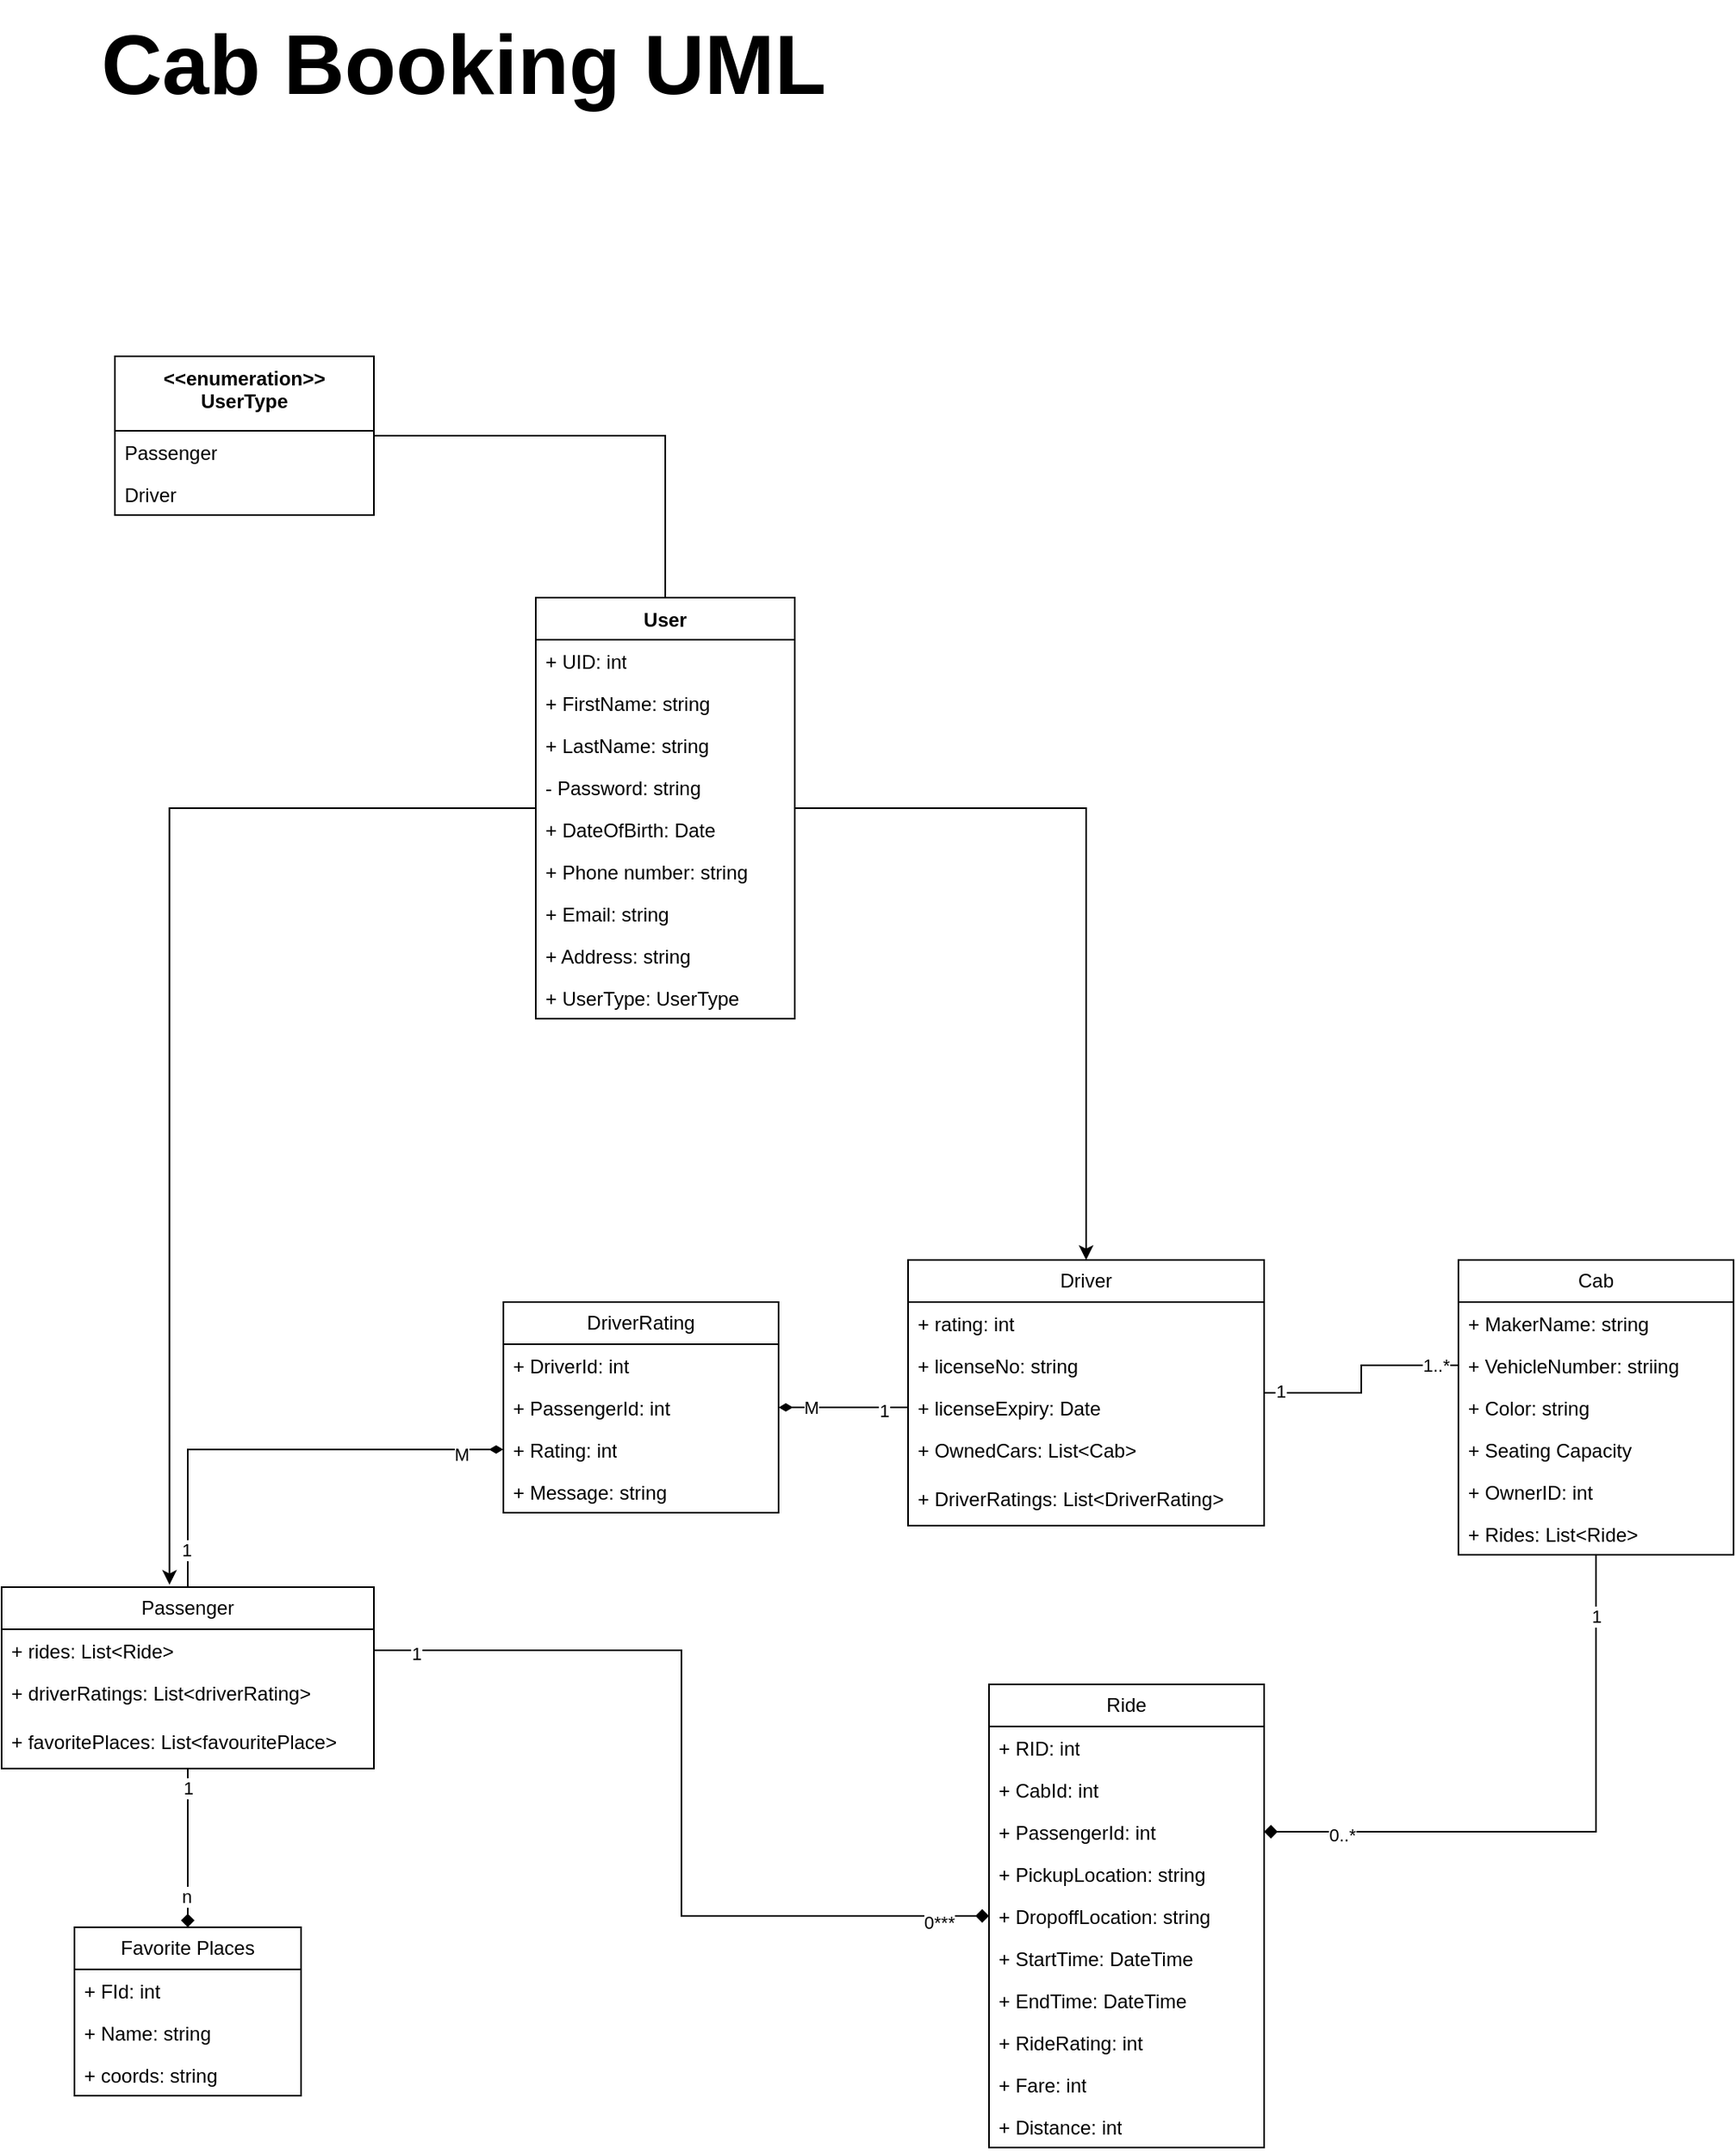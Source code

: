<mxfile version="24.4.4" type="device">
  <diagram name="Page-1" id="c4acf3e9-155e-7222-9cf6-157b1a14988f">
    <mxGraphModel dx="2835" dy="2333" grid="1" gridSize="10" guides="1" tooltips="1" connect="1" arrows="1" fold="1" page="1" pageScale="1" pageWidth="850" pageHeight="1100" background="#ffffff" math="0" shadow="0">
      <root>
        <mxCell id="0" />
        <mxCell id="1" parent="0" />
        <mxCell id="2kavzhe_AL1ENrhwxwB0-51" style="edgeStyle=orthogonalEdgeStyle;rounded=0;orthogonalLoop=1;jettySize=auto;html=1;entryX=0.5;entryY=0;entryDx=0;entryDy=0;" edge="1" parent="1" source="9ut2bFuKUIEU187gpDCr-6" target="9ut2bFuKUIEU187gpDCr-37">
          <mxGeometry relative="1" as="geometry" />
        </mxCell>
        <mxCell id="9ut2bFuKUIEU187gpDCr-6" value="User" style="swimlane;fontStyle=1;align=center;verticalAlign=top;childLayout=stackLayout;horizontal=1;startSize=26;horizontalStack=0;resizeParent=1;resizeParentMax=0;resizeLast=0;collapsible=1;marginBottom=0;whiteSpace=wrap;html=1;" parent="1" vertex="1">
          <mxGeometry x="30" y="29" width="160" height="260" as="geometry">
            <mxRectangle x="280" y="90" width="70" height="30" as="alternateBounds" />
          </mxGeometry>
        </mxCell>
        <mxCell id="9ut2bFuKUIEU187gpDCr-7" value="+ UID: int" style="text;strokeColor=none;fillColor=none;align=left;verticalAlign=top;spacingLeft=4;spacingRight=4;overflow=hidden;rotatable=0;points=[[0,0.5],[1,0.5]];portConstraint=eastwest;whiteSpace=wrap;html=1;" parent="9ut2bFuKUIEU187gpDCr-6" vertex="1">
          <mxGeometry y="26" width="160" height="26" as="geometry" />
        </mxCell>
        <mxCell id="9ut2bFuKUIEU187gpDCr-15" value="+ FirstName: string" style="text;strokeColor=none;fillColor=none;align=left;verticalAlign=top;spacingLeft=4;spacingRight=4;overflow=hidden;rotatable=0;points=[[0,0.5],[1,0.5]];portConstraint=eastwest;whiteSpace=wrap;html=1;" parent="9ut2bFuKUIEU187gpDCr-6" vertex="1">
          <mxGeometry y="52" width="160" height="26" as="geometry" />
        </mxCell>
        <mxCell id="9ut2bFuKUIEU187gpDCr-17" value="+ LastName: string" style="text;strokeColor=none;fillColor=none;align=left;verticalAlign=top;spacingLeft=4;spacingRight=4;overflow=hidden;rotatable=0;points=[[0,0.5],[1,0.5]];portConstraint=eastwest;whiteSpace=wrap;html=1;" parent="9ut2bFuKUIEU187gpDCr-6" vertex="1">
          <mxGeometry y="78" width="160" height="26" as="geometry" />
        </mxCell>
        <mxCell id="9ut2bFuKUIEU187gpDCr-18" value="- Password: string" style="text;strokeColor=none;fillColor=none;align=left;verticalAlign=top;spacingLeft=4;spacingRight=4;overflow=hidden;rotatable=0;points=[[0,0.5],[1,0.5]];portConstraint=eastwest;whiteSpace=wrap;html=1;" parent="9ut2bFuKUIEU187gpDCr-6" vertex="1">
          <mxGeometry y="104" width="160" height="26" as="geometry" />
        </mxCell>
        <mxCell id="9ut2bFuKUIEU187gpDCr-19" value="+ DateOfBirth: Date" style="text;strokeColor=none;fillColor=none;align=left;verticalAlign=top;spacingLeft=4;spacingRight=4;overflow=hidden;rotatable=0;points=[[0,0.5],[1,0.5]];portConstraint=eastwest;whiteSpace=wrap;html=1;" parent="9ut2bFuKUIEU187gpDCr-6" vertex="1">
          <mxGeometry y="130" width="160" height="26" as="geometry" />
        </mxCell>
        <mxCell id="9ut2bFuKUIEU187gpDCr-21" value="+ Phone number: string" style="text;strokeColor=none;fillColor=none;align=left;verticalAlign=top;spacingLeft=4;spacingRight=4;overflow=hidden;rotatable=0;points=[[0,0.5],[1,0.5]];portConstraint=eastwest;whiteSpace=wrap;html=1;" parent="9ut2bFuKUIEU187gpDCr-6" vertex="1">
          <mxGeometry y="156" width="160" height="26" as="geometry" />
        </mxCell>
        <mxCell id="9ut2bFuKUIEU187gpDCr-22" value="+ Email: string" style="text;strokeColor=none;fillColor=none;align=left;verticalAlign=top;spacingLeft=4;spacingRight=4;overflow=hidden;rotatable=0;points=[[0,0.5],[1,0.5]];portConstraint=eastwest;whiteSpace=wrap;html=1;" parent="9ut2bFuKUIEU187gpDCr-6" vertex="1">
          <mxGeometry y="182" width="160" height="26" as="geometry" />
        </mxCell>
        <mxCell id="9ut2bFuKUIEU187gpDCr-23" value="+ Address: string" style="text;strokeColor=none;fillColor=none;align=left;verticalAlign=top;spacingLeft=4;spacingRight=4;overflow=hidden;rotatable=0;points=[[0,0.5],[1,0.5]];portConstraint=eastwest;whiteSpace=wrap;html=1;" parent="9ut2bFuKUIEU187gpDCr-6" vertex="1">
          <mxGeometry y="208" width="160" height="26" as="geometry" />
        </mxCell>
        <mxCell id="9ut2bFuKUIEU187gpDCr-29" value="+ UserType: UserType" style="text;strokeColor=none;fillColor=none;align=left;verticalAlign=top;spacingLeft=4;spacingRight=4;overflow=hidden;rotatable=0;points=[[0,0.5],[1,0.5]];portConstraint=eastwest;whiteSpace=wrap;html=1;" parent="9ut2bFuKUIEU187gpDCr-6" vertex="1">
          <mxGeometry y="234" width="160" height="26" as="geometry" />
        </mxCell>
        <mxCell id="2kavzhe_AL1ENrhwxwB0-54" style="edgeStyle=orthogonalEdgeStyle;rounded=0;orthogonalLoop=1;jettySize=auto;html=1;endArrow=none;endFill=0;" edge="1" parent="1" source="9ut2bFuKUIEU187gpDCr-25" target="9ut2bFuKUIEU187gpDCr-6">
          <mxGeometry relative="1" as="geometry" />
        </mxCell>
        <mxCell id="9ut2bFuKUIEU187gpDCr-25" value="&lt;div&gt;&amp;lt;&amp;lt;enumeration&amp;gt;&amp;gt;&lt;/div&gt;UserType" style="swimlane;fontStyle=1;align=center;verticalAlign=top;childLayout=stackLayout;horizontal=1;startSize=46;horizontalStack=0;resizeParent=1;resizeParentMax=0;resizeLast=0;collapsible=1;marginBottom=0;whiteSpace=wrap;html=1;" parent="1" vertex="1">
          <mxGeometry x="-230" y="-120" width="160" height="98" as="geometry" />
        </mxCell>
        <mxCell id="9ut2bFuKUIEU187gpDCr-26" value="Passenger" style="text;strokeColor=none;fillColor=none;align=left;verticalAlign=top;spacingLeft=4;spacingRight=4;overflow=hidden;rotatable=0;points=[[0,0.5],[1,0.5]];portConstraint=eastwest;whiteSpace=wrap;html=1;" parent="9ut2bFuKUIEU187gpDCr-25" vertex="1">
          <mxGeometry y="46" width="160" height="26" as="geometry" />
        </mxCell>
        <mxCell id="9ut2bFuKUIEU187gpDCr-30" value="Driver" style="text;strokeColor=none;fillColor=none;align=left;verticalAlign=top;spacingLeft=4;spacingRight=4;overflow=hidden;rotatable=0;points=[[0,0.5],[1,0.5]];portConstraint=eastwest;whiteSpace=wrap;html=1;" parent="9ut2bFuKUIEU187gpDCr-25" vertex="1">
          <mxGeometry y="72" width="160" height="26" as="geometry" />
        </mxCell>
        <mxCell id="2kavzhe_AL1ENrhwxwB0-38" style="edgeStyle=orthogonalEdgeStyle;rounded=0;orthogonalLoop=1;jettySize=auto;html=1;entryX=0;entryY=0.5;entryDx=0;entryDy=0;endArrow=none;endFill=0;" edge="1" parent="1" source="9ut2bFuKUIEU187gpDCr-37" target="9ut2bFuKUIEU187gpDCr-43">
          <mxGeometry relative="1" as="geometry" />
        </mxCell>
        <mxCell id="2kavzhe_AL1ENrhwxwB0-39" value="1" style="edgeLabel;html=1;align=center;verticalAlign=middle;resizable=0;points=[];" vertex="1" connectable="0" parent="2kavzhe_AL1ENrhwxwB0-38">
          <mxGeometry x="-0.854" y="1" relative="1" as="geometry">
            <mxPoint as="offset" />
          </mxGeometry>
        </mxCell>
        <mxCell id="2kavzhe_AL1ENrhwxwB0-40" value="1..*" style="edgeLabel;html=1;align=center;verticalAlign=middle;resizable=0;points=[];" vertex="1" connectable="0" parent="2kavzhe_AL1ENrhwxwB0-38">
          <mxGeometry x="0.796" relative="1" as="geometry">
            <mxPoint as="offset" />
          </mxGeometry>
        </mxCell>
        <mxCell id="9ut2bFuKUIEU187gpDCr-37" value="Driver" style="swimlane;fontStyle=0;childLayout=stackLayout;horizontal=1;startSize=26;fillColor=none;horizontalStack=0;resizeParent=1;resizeParentMax=0;resizeLast=0;collapsible=1;marginBottom=0;whiteSpace=wrap;html=1;" parent="1" vertex="1">
          <mxGeometry x="260" y="438" width="220" height="164" as="geometry" />
        </mxCell>
        <mxCell id="9ut2bFuKUIEU187gpDCr-38" value="+ rating: int" style="text;strokeColor=none;fillColor=none;align=left;verticalAlign=top;spacingLeft=4;spacingRight=4;overflow=hidden;rotatable=0;points=[[0,0.5],[1,0.5]];portConstraint=eastwest;whiteSpace=wrap;html=1;" parent="9ut2bFuKUIEU187gpDCr-37" vertex="1">
          <mxGeometry y="26" width="220" height="26" as="geometry" />
        </mxCell>
        <mxCell id="9ut2bFuKUIEU187gpDCr-39" value="+ licenseNo: string" style="text;strokeColor=none;fillColor=none;align=left;verticalAlign=top;spacingLeft=4;spacingRight=4;overflow=hidden;rotatable=0;points=[[0,0.5],[1,0.5]];portConstraint=eastwest;whiteSpace=wrap;html=1;" parent="9ut2bFuKUIEU187gpDCr-37" vertex="1">
          <mxGeometry y="52" width="220" height="26" as="geometry" />
        </mxCell>
        <mxCell id="9ut2bFuKUIEU187gpDCr-40" value="+ licenseExpiry: Date" style="text;strokeColor=none;fillColor=none;align=left;verticalAlign=top;spacingLeft=4;spacingRight=4;overflow=hidden;rotatable=0;points=[[0,0.5],[1,0.5]];portConstraint=eastwest;whiteSpace=wrap;html=1;" parent="9ut2bFuKUIEU187gpDCr-37" vertex="1">
          <mxGeometry y="78" width="220" height="26" as="geometry" />
        </mxCell>
        <mxCell id="2kavzhe_AL1ENrhwxwB0-25" value="+ OwnedCars: List&amp;lt;Cab&amp;gt;" style="text;strokeColor=none;fillColor=none;align=left;verticalAlign=top;spacingLeft=4;spacingRight=4;overflow=hidden;rotatable=0;points=[[0,0.5],[1,0.5]];portConstraint=eastwest;whiteSpace=wrap;html=1;" vertex="1" parent="9ut2bFuKUIEU187gpDCr-37">
          <mxGeometry y="104" width="220" height="30" as="geometry" />
        </mxCell>
        <mxCell id="2kavzhe_AL1ENrhwxwB0-49" value="+ DriverRatings: List&amp;lt;DriverRating&amp;gt;" style="text;strokeColor=none;fillColor=none;align=left;verticalAlign=top;spacingLeft=4;spacingRight=4;overflow=hidden;rotatable=0;points=[[0,0.5],[1,0.5]];portConstraint=eastwest;whiteSpace=wrap;html=1;" vertex="1" parent="9ut2bFuKUIEU187gpDCr-37">
          <mxGeometry y="134" width="220" height="30" as="geometry" />
        </mxCell>
        <mxCell id="2kavzhe_AL1ENrhwxwB0-35" style="edgeStyle=orthogonalEdgeStyle;rounded=0;orthogonalLoop=1;jettySize=auto;html=1;entryX=1;entryY=0.5;entryDx=0;entryDy=0;endArrow=diamond;endFill=1;" edge="1" parent="1" source="9ut2bFuKUIEU187gpDCr-41" target="2kavzhe_AL1ENrhwxwB0-8">
          <mxGeometry relative="1" as="geometry" />
        </mxCell>
        <mxCell id="2kavzhe_AL1ENrhwxwB0-36" value="1" style="edgeLabel;html=1;align=center;verticalAlign=middle;resizable=0;points=[];" vertex="1" connectable="0" parent="2kavzhe_AL1ENrhwxwB0-35">
          <mxGeometry x="-0.801" relative="1" as="geometry">
            <mxPoint as="offset" />
          </mxGeometry>
        </mxCell>
        <mxCell id="2kavzhe_AL1ENrhwxwB0-37" value="0..*" style="edgeLabel;html=1;align=center;verticalAlign=middle;resizable=0;points=[];" vertex="1" connectable="0" parent="2kavzhe_AL1ENrhwxwB0-35">
          <mxGeometry x="0.74" y="2" relative="1" as="geometry">
            <mxPoint x="-1" as="offset" />
          </mxGeometry>
        </mxCell>
        <mxCell id="9ut2bFuKUIEU187gpDCr-41" value="Cab" style="swimlane;fontStyle=0;childLayout=stackLayout;horizontal=1;startSize=26;fillColor=none;horizontalStack=0;resizeParent=1;resizeParentMax=0;resizeLast=0;collapsible=1;marginBottom=0;whiteSpace=wrap;html=1;" parent="1" vertex="1">
          <mxGeometry x="600" y="438" width="170" height="182" as="geometry" />
        </mxCell>
        <mxCell id="9ut2bFuKUIEU187gpDCr-42" value="+ MakerName: string" style="text;strokeColor=none;fillColor=none;align=left;verticalAlign=top;spacingLeft=4;spacingRight=4;overflow=hidden;rotatable=0;points=[[0,0.5],[1,0.5]];portConstraint=eastwest;whiteSpace=wrap;html=1;" parent="9ut2bFuKUIEU187gpDCr-41" vertex="1">
          <mxGeometry y="26" width="170" height="26" as="geometry" />
        </mxCell>
        <mxCell id="9ut2bFuKUIEU187gpDCr-43" value="+ VehicleNumber: striing" style="text;strokeColor=none;fillColor=none;align=left;verticalAlign=top;spacingLeft=4;spacingRight=4;overflow=hidden;rotatable=0;points=[[0,0.5],[1,0.5]];portConstraint=eastwest;whiteSpace=wrap;html=1;" parent="9ut2bFuKUIEU187gpDCr-41" vertex="1">
          <mxGeometry y="52" width="170" height="26" as="geometry" />
        </mxCell>
        <mxCell id="9ut2bFuKUIEU187gpDCr-44" value="+ Color: string" style="text;strokeColor=none;fillColor=none;align=left;verticalAlign=top;spacingLeft=4;spacingRight=4;overflow=hidden;rotatable=0;points=[[0,0.5],[1,0.5]];portConstraint=eastwest;whiteSpace=wrap;html=1;" parent="9ut2bFuKUIEU187gpDCr-41" vertex="1">
          <mxGeometry y="78" width="170" height="26" as="geometry" />
        </mxCell>
        <mxCell id="9ut2bFuKUIEU187gpDCr-45" value="+ Seating Capacity" style="text;strokeColor=none;fillColor=none;align=left;verticalAlign=top;spacingLeft=4;spacingRight=4;overflow=hidden;rotatable=0;points=[[0,0.5],[1,0.5]];portConstraint=eastwest;whiteSpace=wrap;html=1;" parent="9ut2bFuKUIEU187gpDCr-41" vertex="1">
          <mxGeometry y="104" width="170" height="26" as="geometry" />
        </mxCell>
        <mxCell id="2kavzhe_AL1ENrhwxwB0-22" value="+ OwnerID: int" style="text;strokeColor=none;fillColor=none;align=left;verticalAlign=top;spacingLeft=4;spacingRight=4;overflow=hidden;rotatable=0;points=[[0,0.5],[1,0.5]];portConstraint=eastwest;whiteSpace=wrap;html=1;" vertex="1" parent="9ut2bFuKUIEU187gpDCr-41">
          <mxGeometry y="130" width="170" height="26" as="geometry" />
        </mxCell>
        <mxCell id="2kavzhe_AL1ENrhwxwB0-26" value="+ Rides: List&amp;lt;Ride&amp;gt;" style="text;strokeColor=none;fillColor=none;align=left;verticalAlign=top;spacingLeft=4;spacingRight=4;overflow=hidden;rotatable=0;points=[[0,0.5],[1,0.5]];portConstraint=eastwest;whiteSpace=wrap;html=1;" vertex="1" parent="9ut2bFuKUIEU187gpDCr-41">
          <mxGeometry y="156" width="170" height="26" as="geometry" />
        </mxCell>
        <mxCell id="2kavzhe_AL1ENrhwxwB0-47" value="" style="edgeStyle=orthogonalEdgeStyle;rounded=0;orthogonalLoop=1;jettySize=auto;html=1;endArrow=diamondThin;endFill=1;" edge="1" parent="1" source="2kavzhe_AL1ENrhwxwB0-1" target="2kavzhe_AL1ENrhwxwB0-13">
          <mxGeometry relative="1" as="geometry" />
        </mxCell>
        <mxCell id="2kavzhe_AL1ENrhwxwB0-65" value="M" style="edgeLabel;html=1;align=center;verticalAlign=middle;resizable=0;points=[];" vertex="1" connectable="0" parent="2kavzhe_AL1ENrhwxwB0-47">
          <mxGeometry x="0.813" y="-3" relative="1" as="geometry">
            <mxPoint as="offset" />
          </mxGeometry>
        </mxCell>
        <mxCell id="2kavzhe_AL1ENrhwxwB0-66" value="1" style="edgeLabel;html=1;align=center;verticalAlign=middle;resizable=0;points=[];" vertex="1" connectable="0" parent="2kavzhe_AL1ENrhwxwB0-47">
          <mxGeometry x="-0.833" y="1" relative="1" as="geometry">
            <mxPoint as="offset" />
          </mxGeometry>
        </mxCell>
        <mxCell id="2kavzhe_AL1ENrhwxwB0-62" style="edgeStyle=orthogonalEdgeStyle;rounded=0;orthogonalLoop=1;jettySize=auto;html=1;endArrow=diamond;endFill=1;" edge="1" parent="1" source="2kavzhe_AL1ENrhwxwB0-1" target="2kavzhe_AL1ENrhwxwB0-58">
          <mxGeometry relative="1" as="geometry" />
        </mxCell>
        <mxCell id="2kavzhe_AL1ENrhwxwB0-63" value="n" style="edgeLabel;html=1;align=center;verticalAlign=middle;resizable=0;points=[];" vertex="1" connectable="0" parent="2kavzhe_AL1ENrhwxwB0-62">
          <mxGeometry x="0.608" y="-1" relative="1" as="geometry">
            <mxPoint as="offset" />
          </mxGeometry>
        </mxCell>
        <mxCell id="2kavzhe_AL1ENrhwxwB0-64" value="1" style="edgeLabel;html=1;align=center;verticalAlign=middle;resizable=0;points=[];" vertex="1" connectable="0" parent="2kavzhe_AL1ENrhwxwB0-62">
          <mxGeometry x="-0.766" y="2" relative="1" as="geometry">
            <mxPoint x="-2" as="offset" />
          </mxGeometry>
        </mxCell>
        <mxCell id="2kavzhe_AL1ENrhwxwB0-1" value="Passenger" style="swimlane;fontStyle=0;childLayout=stackLayout;horizontal=1;startSize=26;fillColor=none;horizontalStack=0;resizeParent=1;resizeParentMax=0;resizeLast=0;collapsible=1;marginBottom=0;whiteSpace=wrap;html=1;" vertex="1" parent="1">
          <mxGeometry x="-300" y="640" width="230" height="112" as="geometry" />
        </mxCell>
        <mxCell id="2kavzhe_AL1ENrhwxwB0-4" value="+ rides: List&amp;lt;Ride&amp;gt;" style="text;strokeColor=none;fillColor=none;align=left;verticalAlign=top;spacingLeft=4;spacingRight=4;overflow=hidden;rotatable=0;points=[[0,0.5],[1,0.5]];portConstraint=eastwest;whiteSpace=wrap;html=1;" vertex="1" parent="2kavzhe_AL1ENrhwxwB0-1">
          <mxGeometry y="26" width="230" height="26" as="geometry" />
        </mxCell>
        <mxCell id="2kavzhe_AL1ENrhwxwB0-23" value="+ driverRatings: List&amp;lt;driverRating&amp;gt;" style="text;strokeColor=none;fillColor=none;align=left;verticalAlign=top;spacingLeft=4;spacingRight=4;overflow=hidden;rotatable=0;points=[[0,0.5],[1,0.5]];portConstraint=eastwest;whiteSpace=wrap;html=1;" vertex="1" parent="2kavzhe_AL1ENrhwxwB0-1">
          <mxGeometry y="52" width="230" height="30" as="geometry" />
        </mxCell>
        <mxCell id="2kavzhe_AL1ENrhwxwB0-24" value="+ favoritePlaces: List&amp;lt;favouritePlace&amp;gt;" style="text;strokeColor=none;fillColor=none;align=left;verticalAlign=top;spacingLeft=4;spacingRight=4;overflow=hidden;rotatable=0;points=[[0,0.5],[1,0.5]];portConstraint=eastwest;whiteSpace=wrap;html=1;" vertex="1" parent="2kavzhe_AL1ENrhwxwB0-1">
          <mxGeometry y="82" width="230" height="30" as="geometry" />
        </mxCell>
        <mxCell id="2kavzhe_AL1ENrhwxwB0-5" value="Ride" style="swimlane;fontStyle=0;childLayout=stackLayout;horizontal=1;startSize=26;fillColor=none;horizontalStack=0;resizeParent=1;resizeParentMax=0;resizeLast=0;collapsible=1;marginBottom=0;whiteSpace=wrap;html=1;" vertex="1" parent="1">
          <mxGeometry x="310" y="700" width="170" height="286" as="geometry" />
        </mxCell>
        <mxCell id="2kavzhe_AL1ENrhwxwB0-6" value="+ RID: int" style="text;strokeColor=none;fillColor=none;align=left;verticalAlign=top;spacingLeft=4;spacingRight=4;overflow=hidden;rotatable=0;points=[[0,0.5],[1,0.5]];portConstraint=eastwest;whiteSpace=wrap;html=1;" vertex="1" parent="2kavzhe_AL1ENrhwxwB0-5">
          <mxGeometry y="26" width="170" height="26" as="geometry" />
        </mxCell>
        <mxCell id="2kavzhe_AL1ENrhwxwB0-7" value="+ CabId: int" style="text;strokeColor=none;fillColor=none;align=left;verticalAlign=top;spacingLeft=4;spacingRight=4;overflow=hidden;rotatable=0;points=[[0,0.5],[1,0.5]];portConstraint=eastwest;whiteSpace=wrap;html=1;" vertex="1" parent="2kavzhe_AL1ENrhwxwB0-5">
          <mxGeometry y="52" width="170" height="26" as="geometry" />
        </mxCell>
        <mxCell id="2kavzhe_AL1ENrhwxwB0-8" value="+ PassengerId: int" style="text;strokeColor=none;fillColor=none;align=left;verticalAlign=top;spacingLeft=4;spacingRight=4;overflow=hidden;rotatable=0;points=[[0,0.5],[1,0.5]];portConstraint=eastwest;whiteSpace=wrap;html=1;" vertex="1" parent="2kavzhe_AL1ENrhwxwB0-5">
          <mxGeometry y="78" width="170" height="26" as="geometry" />
        </mxCell>
        <mxCell id="2kavzhe_AL1ENrhwxwB0-27" value="+ PickupLocation: string" style="text;strokeColor=none;fillColor=none;align=left;verticalAlign=top;spacingLeft=4;spacingRight=4;overflow=hidden;rotatable=0;points=[[0,0.5],[1,0.5]];portConstraint=eastwest;whiteSpace=wrap;html=1;" vertex="1" parent="2kavzhe_AL1ENrhwxwB0-5">
          <mxGeometry y="104" width="170" height="26" as="geometry" />
        </mxCell>
        <mxCell id="2kavzhe_AL1ENrhwxwB0-28" value="+ DropoffLocation: string" style="text;strokeColor=none;fillColor=none;align=left;verticalAlign=top;spacingLeft=4;spacingRight=4;overflow=hidden;rotatable=0;points=[[0,0.5],[1,0.5]];portConstraint=eastwest;whiteSpace=wrap;html=1;" vertex="1" parent="2kavzhe_AL1ENrhwxwB0-5">
          <mxGeometry y="130" width="170" height="26" as="geometry" />
        </mxCell>
        <mxCell id="2kavzhe_AL1ENrhwxwB0-29" value="+ StartTime: DateTime" style="text;strokeColor=none;fillColor=none;align=left;verticalAlign=top;spacingLeft=4;spacingRight=4;overflow=hidden;rotatable=0;points=[[0,0.5],[1,0.5]];portConstraint=eastwest;whiteSpace=wrap;html=1;" vertex="1" parent="2kavzhe_AL1ENrhwxwB0-5">
          <mxGeometry y="156" width="170" height="26" as="geometry" />
        </mxCell>
        <mxCell id="2kavzhe_AL1ENrhwxwB0-30" value="+ EndTime: DateTime" style="text;strokeColor=none;fillColor=none;align=left;verticalAlign=top;spacingLeft=4;spacingRight=4;overflow=hidden;rotatable=0;points=[[0,0.5],[1,0.5]];portConstraint=eastwest;whiteSpace=wrap;html=1;" vertex="1" parent="2kavzhe_AL1ENrhwxwB0-5">
          <mxGeometry y="182" width="170" height="26" as="geometry" />
        </mxCell>
        <mxCell id="2kavzhe_AL1ENrhwxwB0-31" value="+ RideRating: int" style="text;strokeColor=none;fillColor=none;align=left;verticalAlign=top;spacingLeft=4;spacingRight=4;overflow=hidden;rotatable=0;points=[[0,0.5],[1,0.5]];portConstraint=eastwest;whiteSpace=wrap;html=1;" vertex="1" parent="2kavzhe_AL1ENrhwxwB0-5">
          <mxGeometry y="208" width="170" height="26" as="geometry" />
        </mxCell>
        <mxCell id="2kavzhe_AL1ENrhwxwB0-33" value="+ Fare: int" style="text;strokeColor=none;fillColor=none;align=left;verticalAlign=top;spacingLeft=4;spacingRight=4;overflow=hidden;rotatable=0;points=[[0,0.5],[1,0.5]];portConstraint=eastwest;whiteSpace=wrap;html=1;" vertex="1" parent="2kavzhe_AL1ENrhwxwB0-5">
          <mxGeometry y="234" width="170" height="26" as="geometry" />
        </mxCell>
        <mxCell id="2kavzhe_AL1ENrhwxwB0-34" value="+ Distance: int" style="text;strokeColor=none;fillColor=none;align=left;verticalAlign=top;spacingLeft=4;spacingRight=4;overflow=hidden;rotatable=0;points=[[0,0.5],[1,0.5]];portConstraint=eastwest;whiteSpace=wrap;html=1;" vertex="1" parent="2kavzhe_AL1ENrhwxwB0-5">
          <mxGeometry y="260" width="170" height="26" as="geometry" />
        </mxCell>
        <mxCell id="2kavzhe_AL1ENrhwxwB0-46" value="" style="edgeStyle=orthogonalEdgeStyle;rounded=0;orthogonalLoop=1;jettySize=auto;html=1;endArrow=none;endFill=0;startArrow=diamondThin;startFill=1;" edge="1" parent="1" source="2kavzhe_AL1ENrhwxwB0-10" target="9ut2bFuKUIEU187gpDCr-40">
          <mxGeometry relative="1" as="geometry" />
        </mxCell>
        <mxCell id="2kavzhe_AL1ENrhwxwB0-67" value="M" style="edgeLabel;html=1;align=center;verticalAlign=middle;resizable=0;points=[];" vertex="1" connectable="0" parent="2kavzhe_AL1ENrhwxwB0-46">
          <mxGeometry x="-0.515" relative="1" as="geometry">
            <mxPoint as="offset" />
          </mxGeometry>
        </mxCell>
        <mxCell id="2kavzhe_AL1ENrhwxwB0-69" value="1" style="edgeLabel;html=1;align=center;verticalAlign=middle;resizable=0;points=[];" vertex="1" connectable="0" parent="2kavzhe_AL1ENrhwxwB0-46">
          <mxGeometry x="0.628" y="-2" relative="1" as="geometry">
            <mxPoint as="offset" />
          </mxGeometry>
        </mxCell>
        <mxCell id="2kavzhe_AL1ENrhwxwB0-10" value="DriverRating" style="swimlane;fontStyle=0;childLayout=stackLayout;horizontal=1;startSize=26;fillColor=none;horizontalStack=0;resizeParent=1;resizeParentMax=0;resizeLast=0;collapsible=1;marginBottom=0;whiteSpace=wrap;html=1;" vertex="1" parent="1">
          <mxGeometry x="10" y="464" width="170" height="130" as="geometry" />
        </mxCell>
        <mxCell id="2kavzhe_AL1ENrhwxwB0-11" value="+ DriverId: int" style="text;strokeColor=none;fillColor=none;align=left;verticalAlign=top;spacingLeft=4;spacingRight=4;overflow=hidden;rotatable=0;points=[[0,0.5],[1,0.5]];portConstraint=eastwest;whiteSpace=wrap;html=1;" vertex="1" parent="2kavzhe_AL1ENrhwxwB0-10">
          <mxGeometry y="26" width="170" height="26" as="geometry" />
        </mxCell>
        <mxCell id="2kavzhe_AL1ENrhwxwB0-12" value="+ PassengerId: int" style="text;strokeColor=none;fillColor=none;align=left;verticalAlign=top;spacingLeft=4;spacingRight=4;overflow=hidden;rotatable=0;points=[[0,0.5],[1,0.5]];portConstraint=eastwest;whiteSpace=wrap;html=1;" vertex="1" parent="2kavzhe_AL1ENrhwxwB0-10">
          <mxGeometry y="52" width="170" height="26" as="geometry" />
        </mxCell>
        <mxCell id="2kavzhe_AL1ENrhwxwB0-13" value="+ Rating: int" style="text;strokeColor=none;fillColor=none;align=left;verticalAlign=top;spacingLeft=4;spacingRight=4;overflow=hidden;rotatable=0;points=[[0,0.5],[1,0.5]];portConstraint=eastwest;whiteSpace=wrap;html=1;" vertex="1" parent="2kavzhe_AL1ENrhwxwB0-10">
          <mxGeometry y="78" width="170" height="26" as="geometry" />
        </mxCell>
        <mxCell id="2kavzhe_AL1ENrhwxwB0-48" value="+ Message: string" style="text;strokeColor=none;fillColor=none;align=left;verticalAlign=top;spacingLeft=4;spacingRight=4;overflow=hidden;rotatable=0;points=[[0,0.5],[1,0.5]];portConstraint=eastwest;whiteSpace=wrap;html=1;" vertex="1" parent="2kavzhe_AL1ENrhwxwB0-10">
          <mxGeometry y="104" width="170" height="26" as="geometry" />
        </mxCell>
        <mxCell id="2kavzhe_AL1ENrhwxwB0-53" style="edgeStyle=orthogonalEdgeStyle;rounded=0;orthogonalLoop=1;jettySize=auto;html=1;entryX=0.451;entryY=-0.013;entryDx=0;entryDy=0;entryPerimeter=0;" edge="1" parent="1" source="9ut2bFuKUIEU187gpDCr-6" target="2kavzhe_AL1ENrhwxwB0-1">
          <mxGeometry relative="1" as="geometry" />
        </mxCell>
        <mxCell id="2kavzhe_AL1ENrhwxwB0-55" style="edgeStyle=orthogonalEdgeStyle;rounded=0;orthogonalLoop=1;jettySize=auto;html=1;entryX=0;entryY=0.5;entryDx=0;entryDy=0;endArrow=diamond;endFill=1;" edge="1" parent="1" source="2kavzhe_AL1ENrhwxwB0-4" target="2kavzhe_AL1ENrhwxwB0-28">
          <mxGeometry relative="1" as="geometry" />
        </mxCell>
        <mxCell id="2kavzhe_AL1ENrhwxwB0-56" value="1" style="edgeLabel;html=1;align=center;verticalAlign=middle;resizable=0;points=[];" vertex="1" connectable="0" parent="2kavzhe_AL1ENrhwxwB0-55">
          <mxGeometry x="-0.904" y="-2" relative="1" as="geometry">
            <mxPoint as="offset" />
          </mxGeometry>
        </mxCell>
        <mxCell id="2kavzhe_AL1ENrhwxwB0-57" value="0***" style="edgeLabel;html=1;align=center;verticalAlign=middle;resizable=0;points=[];" vertex="1" connectable="0" parent="2kavzhe_AL1ENrhwxwB0-55">
          <mxGeometry x="0.885" y="-4" relative="1" as="geometry">
            <mxPoint as="offset" />
          </mxGeometry>
        </mxCell>
        <mxCell id="2kavzhe_AL1ENrhwxwB0-58" value="Favorite Places" style="swimlane;fontStyle=0;childLayout=stackLayout;horizontal=1;startSize=26;fillColor=none;horizontalStack=0;resizeParent=1;resizeParentMax=0;resizeLast=0;collapsible=1;marginBottom=0;whiteSpace=wrap;html=1;" vertex="1" parent="1">
          <mxGeometry x="-255" y="850" width="140" height="104" as="geometry" />
        </mxCell>
        <mxCell id="2kavzhe_AL1ENrhwxwB0-59" value="+ FId: int" style="text;strokeColor=none;fillColor=none;align=left;verticalAlign=top;spacingLeft=4;spacingRight=4;overflow=hidden;rotatable=0;points=[[0,0.5],[1,0.5]];portConstraint=eastwest;whiteSpace=wrap;html=1;" vertex="1" parent="2kavzhe_AL1ENrhwxwB0-58">
          <mxGeometry y="26" width="140" height="26" as="geometry" />
        </mxCell>
        <mxCell id="2kavzhe_AL1ENrhwxwB0-60" value="+ Name: string" style="text;strokeColor=none;fillColor=none;align=left;verticalAlign=top;spacingLeft=4;spacingRight=4;overflow=hidden;rotatable=0;points=[[0,0.5],[1,0.5]];portConstraint=eastwest;whiteSpace=wrap;html=1;" vertex="1" parent="2kavzhe_AL1ENrhwxwB0-58">
          <mxGeometry y="52" width="140" height="26" as="geometry" />
        </mxCell>
        <mxCell id="2kavzhe_AL1ENrhwxwB0-61" value="+ coords: string" style="text;strokeColor=none;fillColor=none;align=left;verticalAlign=top;spacingLeft=4;spacingRight=4;overflow=hidden;rotatable=0;points=[[0,0.5],[1,0.5]];portConstraint=eastwest;whiteSpace=wrap;html=1;" vertex="1" parent="2kavzhe_AL1ENrhwxwB0-58">
          <mxGeometry y="78" width="140" height="26" as="geometry" />
        </mxCell>
        <mxCell id="2kavzhe_AL1ENrhwxwB0-70" value="Cab Booking UML" style="text;html=1;align=center;verticalAlign=middle;resizable=0;points=[];autosize=1;strokeColor=none;fillColor=none;fontFamily=Helvetica;fontSize=52;fontColor=default;labelBackgroundColor=default;fontStyle=1" vertex="1" parent="1">
          <mxGeometry x="-240" y="-340" width="450" height="80" as="geometry" />
        </mxCell>
      </root>
    </mxGraphModel>
  </diagram>
</mxfile>
